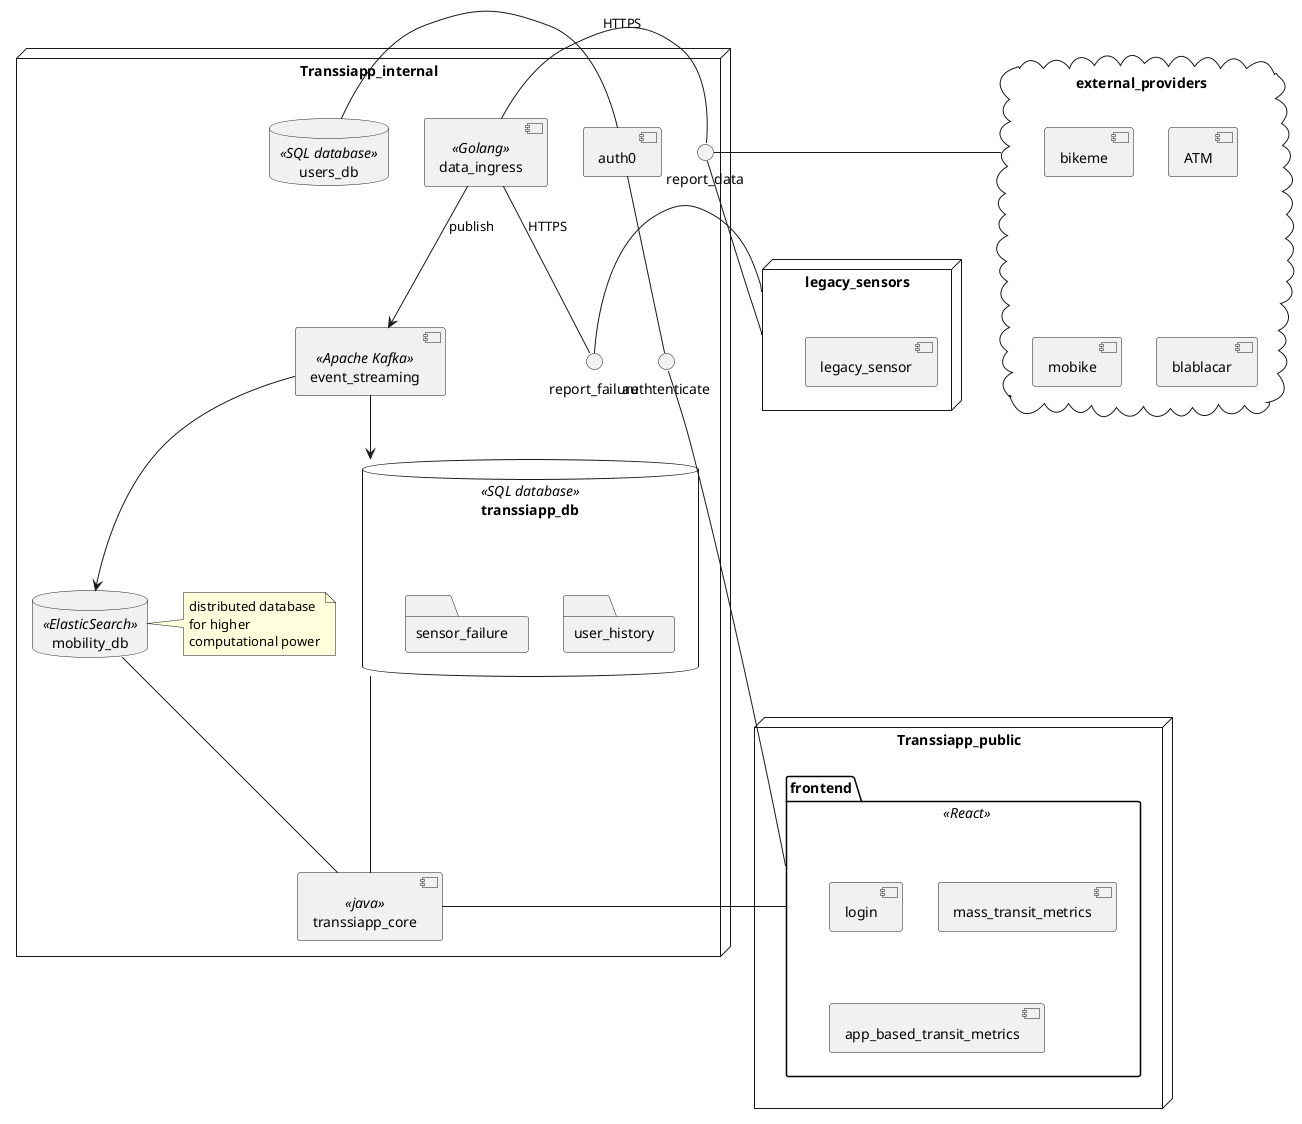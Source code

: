 @startuml TranssiApp component diagram




node Transsiapp_public{
    package frontend <<React>>  {

        [login]
        [mass_transit_metrics]
        [app_based_transit_metrics]
    }
}

cloud external_providers{
    [bikeme]
    [ATM]
    [mobike]
    [blablacar]
}

node legacy_sensors {
    [legacy_sensor]
}

node Transsiapp_internal{
    [data_ingress] <<Golang>>

    [transsiapp_core] <<java>>
    database mobility_db <<ElasticSearch>>
    note right of mobility_db
        distributed database
        for higher
        computational power
    end note

    [event_streaming] <<Apache Kafka>>

    database transsiapp_db <<SQL database>> {
        folder user_history
        folder sensor_failure
    }

    [auth0] -- authtenticate
    database users_db <<SQL database>>

    authtenticate - frontend
    transsiapp_core - frontend

    data_ingress --> event_streaming : publish
    data_ingress - report_data: HTTPS
    data_ingress -- report_failure: HTTPS

    report_data - external_providers
    report_data - legacy_sensors
    report_failure - legacy_sensors

    event_streaming --> mobility_db
    event_streaming --> transsiapp_db


    users_db - auth0
    mobility_db -- transsiapp_core
    transsiapp_db -- transsiapp_core


}





@enduml
